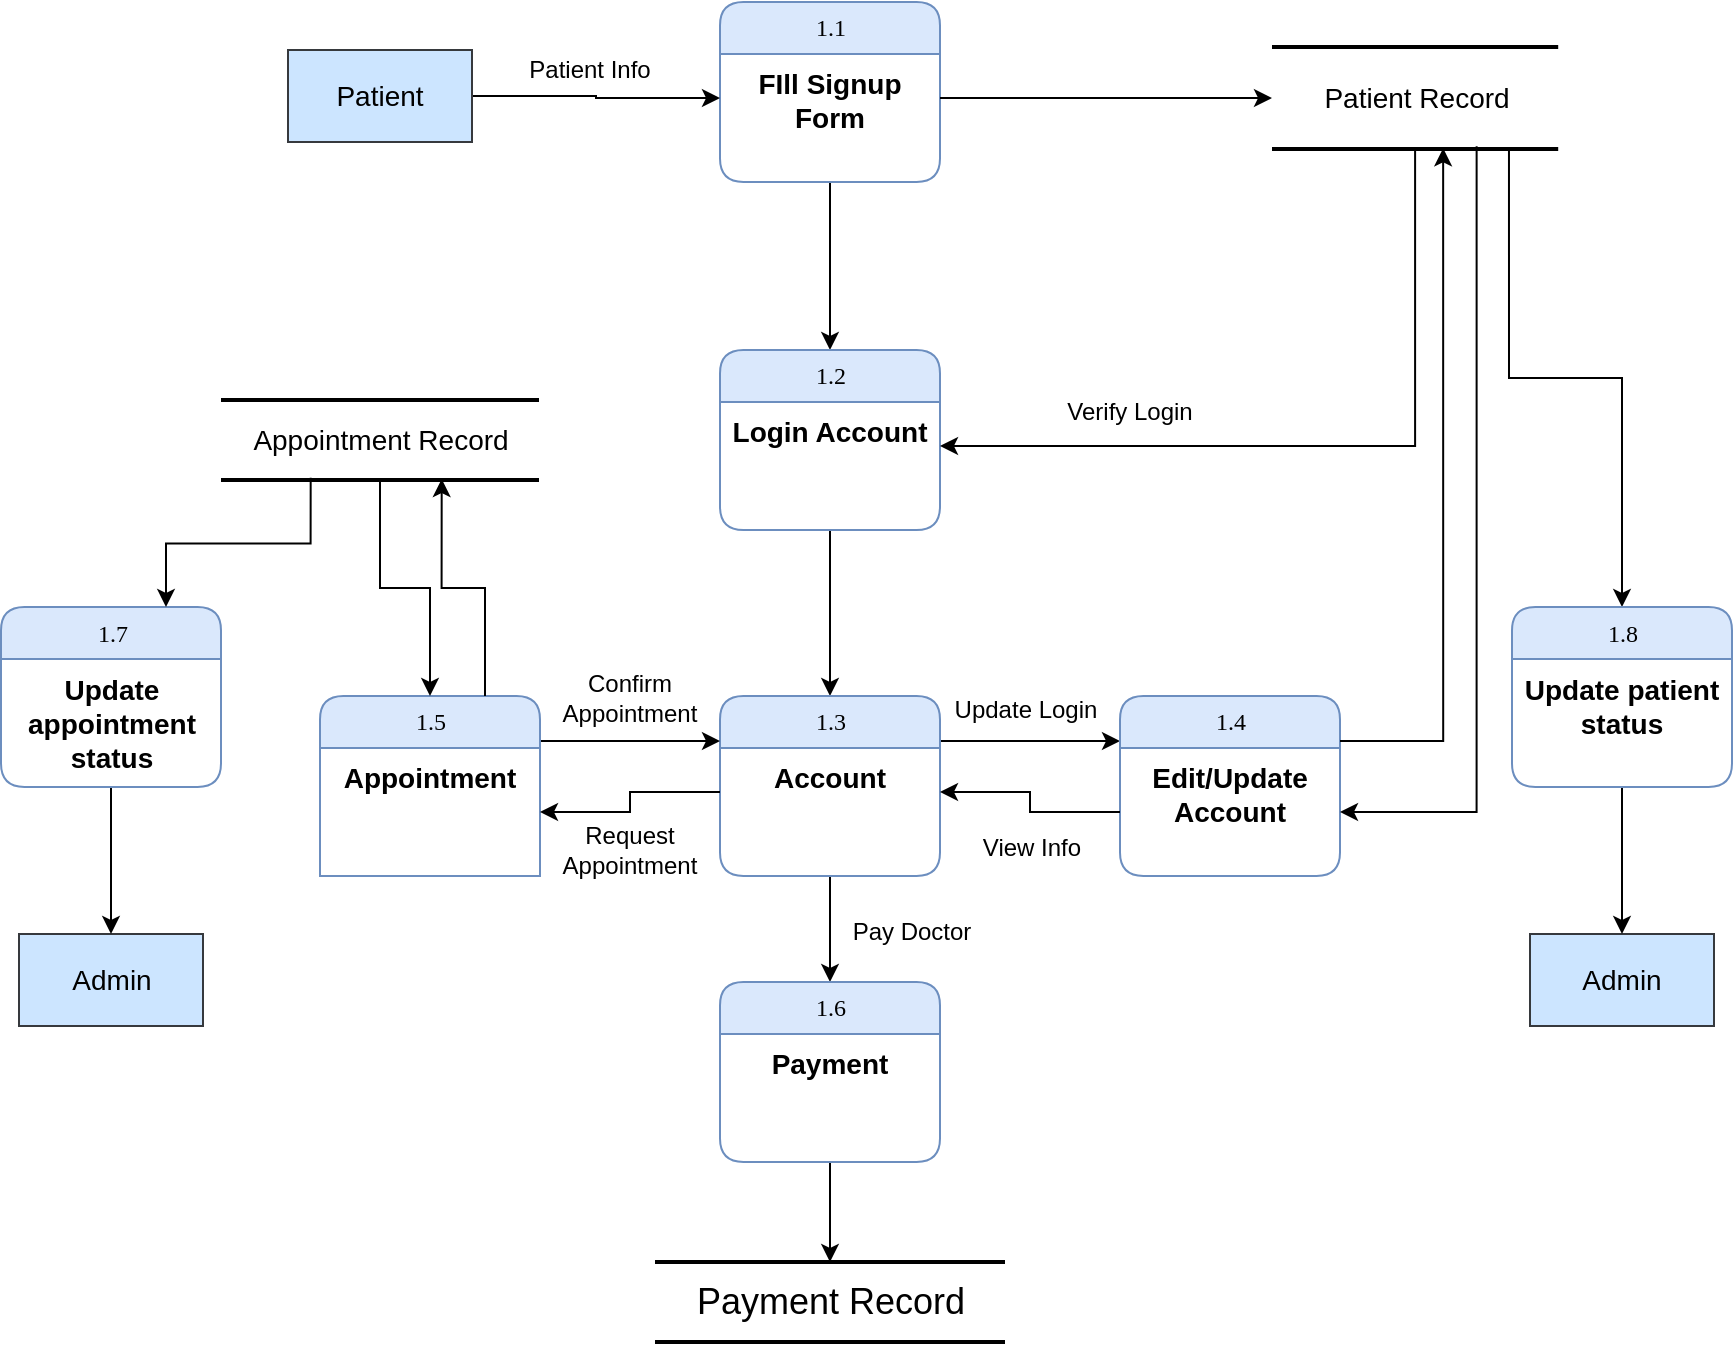 <mxfile version="23.1.6" type="device" pages="2">
  <diagram name="Page-1" id="b520641d-4fe3-3701-9064-5fc419738815">
    <mxGraphModel dx="1194" dy="575" grid="1" gridSize="10" guides="1" tooltips="1" connect="1" arrows="1" fold="1" page="1" pageScale="1" pageWidth="1100" pageHeight="850" background="none" math="0" shadow="0">
      <root>
        <mxCell id="0" />
        <mxCell id="1" parent="0" />
        <mxCell id="BUxcxvhgxLQ51h7OhQjl-6" style="edgeStyle=orthogonalEdgeStyle;rounded=0;orthogonalLoop=1;jettySize=auto;html=1;exitX=0.5;exitY=1;exitDx=0;exitDy=0;" parent="1" source="21ea969265ad0168-6" target="BUxcxvhgxLQ51h7OhQjl-3" edge="1">
          <mxGeometry relative="1" as="geometry" />
        </mxCell>
        <mxCell id="21ea969265ad0168-6" value="1.1" style="swimlane;html=1;fontStyle=0;childLayout=stackLayout;horizontal=1;startSize=26;horizontalStack=0;resizeParent=1;resizeLast=0;collapsible=1;marginBottom=0;swimlaneFillColor=#ffffff;align=center;rounded=1;shadow=0;comic=0;labelBackgroundColor=none;strokeWidth=1;fontFamily=Verdana;fontSize=12;fillColor=#dae8fc;strokeColor=#6c8ebf;" parent="1" vertex="1">
          <mxGeometry x="474" y="50" width="110" height="90" as="geometry" />
        </mxCell>
        <mxCell id="21ea969265ad0168-8" value="&lt;b&gt;&lt;font style=&quot;font-size: 14px;&quot;&gt;FIll Signup Form&lt;/font&gt;&lt;/b&gt;" style="text;html=1;strokeColor=none;fillColor=none;spacingLeft=4;spacingRight=4;whiteSpace=wrap;overflow=hidden;rotatable=0;points=[[0,0.5],[1,0.5]];portConstraint=eastwest;align=center;" parent="21ea969265ad0168-6" vertex="1">
          <mxGeometry y="26" width="110" height="44" as="geometry" />
        </mxCell>
        <mxCell id="21ea969265ad0168-30" value="&lt;font face=&quot;Helvetica&quot; style=&quot;font-size: 14px;&quot;&gt;Patient Record&lt;/font&gt;" style="html=1;rounded=0;shadow=0;comic=0;labelBackgroundColor=none;strokeWidth=2;fontFamily=Verdana;fontSize=12;align=center;shape=mxgraph.ios7ui.horLines;" parent="1" vertex="1">
          <mxGeometry x="750" y="72.5" width="143.1" height="51" as="geometry" />
        </mxCell>
        <mxCell id="BUxcxvhgxLQ51h7OhQjl-2" style="edgeStyle=orthogonalEdgeStyle;rounded=0;orthogonalLoop=1;jettySize=auto;html=1;exitX=1;exitY=0.5;exitDx=0;exitDy=0;" parent="1" source="BUxcxvhgxLQ51h7OhQjl-1" target="21ea969265ad0168-8" edge="1">
          <mxGeometry relative="1" as="geometry" />
        </mxCell>
        <mxCell id="BUxcxvhgxLQ51h7OhQjl-1" value="&lt;font style=&quot;font-size: 14px;&quot;&gt;Patient&lt;/font&gt;" style="rounded=0;whiteSpace=wrap;html=1;fillColor=#cce5ff;strokeColor=#36393d;" parent="1" vertex="1">
          <mxGeometry x="258" y="74" width="92" height="46" as="geometry" />
        </mxCell>
        <mxCell id="BUxcxvhgxLQ51h7OhQjl-13" style="edgeStyle=orthogonalEdgeStyle;rounded=0;orthogonalLoop=1;jettySize=auto;html=1;" parent="1" source="BUxcxvhgxLQ51h7OhQjl-3" target="BUxcxvhgxLQ51h7OhQjl-10" edge="1">
          <mxGeometry relative="1" as="geometry" />
        </mxCell>
        <mxCell id="BUxcxvhgxLQ51h7OhQjl-3" value="1.2" style="swimlane;html=1;fontStyle=0;childLayout=stackLayout;horizontal=1;startSize=26;horizontalStack=0;resizeParent=1;resizeLast=0;collapsible=1;marginBottom=0;swimlaneFillColor=#ffffff;align=center;rounded=1;shadow=0;comic=0;labelBackgroundColor=none;strokeWidth=1;fontFamily=Verdana;fontSize=12;fillColor=#dae8fc;strokeColor=#6c8ebf;" parent="1" vertex="1">
          <mxGeometry x="474" y="224" width="110" height="90" as="geometry" />
        </mxCell>
        <mxCell id="BUxcxvhgxLQ51h7OhQjl-4" value="&lt;span style=&quot;font-size: 14px;&quot;&gt;&lt;b&gt;Login Account&lt;/b&gt;&lt;/span&gt;" style="text;html=1;strokeColor=none;fillColor=none;spacingLeft=4;spacingRight=4;whiteSpace=wrap;overflow=hidden;rotatable=0;points=[[0,0.5],[1,0.5]];portConstraint=eastwest;align=center;" parent="BUxcxvhgxLQ51h7OhQjl-3" vertex="1">
          <mxGeometry y="26" width="110" height="44" as="geometry" />
        </mxCell>
        <mxCell id="BUxcxvhgxLQ51h7OhQjl-8" style="edgeStyle=orthogonalEdgeStyle;rounded=0;orthogonalLoop=1;jettySize=auto;html=1;exitX=1;exitY=0.5;exitDx=0;exitDy=0;" parent="1" source="21ea969265ad0168-8" target="21ea969265ad0168-30" edge="1">
          <mxGeometry relative="1" as="geometry" />
        </mxCell>
        <mxCell id="BUxcxvhgxLQ51h7OhQjl-21" style="edgeStyle=orthogonalEdgeStyle;rounded=0;orthogonalLoop=1;jettySize=auto;html=1;exitX=1;exitY=0.25;exitDx=0;exitDy=0;entryX=0;entryY=0.25;entryDx=0;entryDy=0;" parent="1" source="BUxcxvhgxLQ51h7OhQjl-10" target="BUxcxvhgxLQ51h7OhQjl-14" edge="1">
          <mxGeometry relative="1" as="geometry" />
        </mxCell>
        <mxCell id="BUxcxvhgxLQ51h7OhQjl-39" style="edgeStyle=orthogonalEdgeStyle;rounded=0;orthogonalLoop=1;jettySize=auto;html=1;exitX=0.5;exitY=1;exitDx=0;exitDy=0;" parent="1" source="BUxcxvhgxLQ51h7OhQjl-10" target="BUxcxvhgxLQ51h7OhQjl-36" edge="1">
          <mxGeometry relative="1" as="geometry" />
        </mxCell>
        <mxCell id="BUxcxvhgxLQ51h7OhQjl-10" value="1.3" style="swimlane;html=1;fontStyle=0;childLayout=stackLayout;horizontal=1;startSize=26;horizontalStack=0;resizeParent=1;resizeLast=0;collapsible=1;marginBottom=0;swimlaneFillColor=#ffffff;align=center;rounded=1;shadow=0;comic=0;labelBackgroundColor=none;strokeWidth=1;fontFamily=Verdana;fontSize=12;fillColor=#dae8fc;strokeColor=#6c8ebf;" parent="1" vertex="1">
          <mxGeometry x="474" y="397" width="110" height="90" as="geometry" />
        </mxCell>
        <mxCell id="BUxcxvhgxLQ51h7OhQjl-11" value="&lt;span style=&quot;font-size: 14px;&quot;&gt;&lt;b&gt;Account&lt;/b&gt;&lt;/span&gt;" style="text;html=1;strokeColor=none;fillColor=none;spacingLeft=4;spacingRight=4;whiteSpace=wrap;overflow=hidden;rotatable=0;points=[[0,0.5],[1,0.5]];portConstraint=eastwest;align=center;" parent="BUxcxvhgxLQ51h7OhQjl-10" vertex="1">
          <mxGeometry y="26" width="110" height="44" as="geometry" />
        </mxCell>
        <mxCell id="BUxcxvhgxLQ51h7OhQjl-12" value="&lt;font style=&quot;font-size: 14px;&quot;&gt;Admin&lt;/font&gt;" style="rounded=0;whiteSpace=wrap;html=1;fillColor=#cce5ff;strokeColor=#36393d;" parent="1" vertex="1">
          <mxGeometry x="879" y="516" width="92" height="46" as="geometry" />
        </mxCell>
        <mxCell id="BUxcxvhgxLQ51h7OhQjl-14" value="1.4" style="swimlane;html=1;fontStyle=0;childLayout=stackLayout;horizontal=1;startSize=26;horizontalStack=0;resizeParent=1;resizeLast=0;collapsible=1;marginBottom=0;swimlaneFillColor=#ffffff;align=center;rounded=1;shadow=0;comic=0;labelBackgroundColor=none;strokeWidth=1;fontFamily=Verdana;fontSize=12;fillColor=#dae8fc;strokeColor=#6c8ebf;" parent="1" vertex="1">
          <mxGeometry x="674" y="397" width="110" height="90" as="geometry" />
        </mxCell>
        <mxCell id="BUxcxvhgxLQ51h7OhQjl-15" value="&lt;span style=&quot;font-size: 14px;&quot;&gt;&lt;b&gt;Edit/Update&lt;br&gt;Account&lt;br&gt;&lt;/b&gt;&lt;/span&gt;" style="text;html=1;strokeColor=none;fillColor=none;spacingLeft=4;spacingRight=4;whiteSpace=wrap;overflow=hidden;rotatable=0;points=[[0,0.5],[1,0.5]];portConstraint=eastwest;align=center;" parent="BUxcxvhgxLQ51h7OhQjl-14" vertex="1">
          <mxGeometry y="26" width="110" height="64" as="geometry" />
        </mxCell>
        <mxCell id="BUxcxvhgxLQ51h7OhQjl-22" style="edgeStyle=orthogonalEdgeStyle;rounded=0;orthogonalLoop=1;jettySize=auto;html=1;exitX=0;exitY=0.5;exitDx=0;exitDy=0;entryX=1;entryY=0.5;entryDx=0;entryDy=0;" parent="1" source="BUxcxvhgxLQ51h7OhQjl-15" target="BUxcxvhgxLQ51h7OhQjl-11" edge="1">
          <mxGeometry relative="1" as="geometry" />
        </mxCell>
        <mxCell id="BUxcxvhgxLQ51h7OhQjl-9" style="edgeStyle=orthogonalEdgeStyle;rounded=0;orthogonalLoop=1;jettySize=auto;html=1;entryX=1;entryY=0.5;entryDx=0;entryDy=0;" parent="1" source="21ea969265ad0168-30" target="BUxcxvhgxLQ51h7OhQjl-4" edge="1">
          <mxGeometry relative="1" as="geometry" />
        </mxCell>
        <mxCell id="BUxcxvhgxLQ51h7OhQjl-23" style="edgeStyle=orthogonalEdgeStyle;rounded=0;orthogonalLoop=1;jettySize=auto;html=1;exitX=1;exitY=0.25;exitDx=0;exitDy=0;entryX=0.598;entryY=0.993;entryDx=0;entryDy=0;entryPerimeter=0;" parent="1" source="BUxcxvhgxLQ51h7OhQjl-14" target="21ea969265ad0168-30" edge="1">
          <mxGeometry relative="1" as="geometry" />
        </mxCell>
        <mxCell id="BUxcxvhgxLQ51h7OhQjl-25" style="edgeStyle=orthogonalEdgeStyle;rounded=0;orthogonalLoop=1;jettySize=auto;html=1;exitX=0.715;exitY=0.973;exitDx=0;exitDy=0;exitPerimeter=0;" parent="1" source="21ea969265ad0168-30" target="BUxcxvhgxLQ51h7OhQjl-15" edge="1">
          <mxGeometry relative="1" as="geometry" />
        </mxCell>
        <mxCell id="BUxcxvhgxLQ51h7OhQjl-28" style="edgeStyle=orthogonalEdgeStyle;rounded=0;orthogonalLoop=1;jettySize=auto;html=1;exitX=1;exitY=0.25;exitDx=0;exitDy=0;entryX=0;entryY=0.25;entryDx=0;entryDy=0;" parent="1" source="BUxcxvhgxLQ51h7OhQjl-26" target="BUxcxvhgxLQ51h7OhQjl-10" edge="1">
          <mxGeometry relative="1" as="geometry" />
        </mxCell>
        <mxCell id="BUxcxvhgxLQ51h7OhQjl-26" value="1.5" style="swimlane;html=1;fontStyle=0;childLayout=stackLayout;horizontal=1;startSize=26;horizontalStack=0;resizeParent=1;resizeLast=0;collapsible=1;marginBottom=0;swimlaneFillColor=#ffffff;align=center;rounded=1;shadow=0;comic=0;labelBackgroundColor=none;strokeWidth=1;fontFamily=Verdana;fontSize=12;fillColor=#dae8fc;strokeColor=#6c8ebf;" parent="1" vertex="1">
          <mxGeometry x="274" y="397" width="110" height="90" as="geometry" />
        </mxCell>
        <mxCell id="BUxcxvhgxLQ51h7OhQjl-27" value="&lt;span style=&quot;font-size: 14px;&quot;&gt;&lt;b&gt;Appointment&lt;br&gt;&lt;/b&gt;&lt;/span&gt;" style="text;html=1;spacingLeft=4;spacingRight=4;whiteSpace=wrap;overflow=hidden;rotatable=0;points=[[0,0.5],[1,0.5]];portConstraint=eastwest;align=center;fillColor=#FFFFFF;strokeColor=#6c8ebf;" parent="BUxcxvhgxLQ51h7OhQjl-26" vertex="1">
          <mxGeometry y="26" width="110" height="64" as="geometry" />
        </mxCell>
        <mxCell id="BUxcxvhgxLQ51h7OhQjl-30" style="edgeStyle=orthogonalEdgeStyle;rounded=0;orthogonalLoop=1;jettySize=auto;html=1;" parent="1" source="BUxcxvhgxLQ51h7OhQjl-11" target="BUxcxvhgxLQ51h7OhQjl-27" edge="1">
          <mxGeometry relative="1" as="geometry" />
        </mxCell>
        <mxCell id="BUxcxvhgxLQ51h7OhQjl-33" style="edgeStyle=orthogonalEdgeStyle;rounded=0;orthogonalLoop=1;jettySize=auto;html=1;entryX=0.5;entryY=0;entryDx=0;entryDy=0;" parent="1" source="BUxcxvhgxLQ51h7OhQjl-31" target="BUxcxvhgxLQ51h7OhQjl-26" edge="1">
          <mxGeometry relative="1" as="geometry" />
        </mxCell>
        <mxCell id="BUxcxvhgxLQ51h7OhQjl-31" value="&lt;font face=&quot;Helvetica&quot; style=&quot;font-size: 14px;&quot;&gt;Appointment Record&lt;/font&gt;" style="html=1;rounded=0;shadow=0;comic=0;labelBackgroundColor=none;strokeWidth=2;fontFamily=Verdana;fontSize=12;align=center;shape=mxgraph.ios7ui.horLines;" parent="1" vertex="1">
          <mxGeometry x="224.5" y="249" width="159" height="40" as="geometry" />
        </mxCell>
        <mxCell id="BUxcxvhgxLQ51h7OhQjl-32" style="edgeStyle=orthogonalEdgeStyle;rounded=0;orthogonalLoop=1;jettySize=auto;html=1;exitX=0.75;exitY=0;exitDx=0;exitDy=0;entryX=0.694;entryY=0.988;entryDx=0;entryDy=0;entryPerimeter=0;" parent="1" source="BUxcxvhgxLQ51h7OhQjl-26" target="BUxcxvhgxLQ51h7OhQjl-31" edge="1">
          <mxGeometry relative="1" as="geometry" />
        </mxCell>
        <mxCell id="BUxcxvhgxLQ51h7OhQjl-34" value="&lt;font style=&quot;font-size: 14px;&quot;&gt;Admin&lt;/font&gt;" style="rounded=0;whiteSpace=wrap;html=1;fillColor=#cce5ff;strokeColor=#36393d;" parent="1" vertex="1">
          <mxGeometry x="123.5" y="516" width="92" height="46" as="geometry" />
        </mxCell>
        <mxCell id="BUxcxvhgxLQ51h7OhQjl-41" style="edgeStyle=orthogonalEdgeStyle;rounded=0;orthogonalLoop=1;jettySize=auto;html=1;" parent="1" source="BUxcxvhgxLQ51h7OhQjl-36" target="BUxcxvhgxLQ51h7OhQjl-40" edge="1">
          <mxGeometry relative="1" as="geometry" />
        </mxCell>
        <mxCell id="BUxcxvhgxLQ51h7OhQjl-36" value="1.6" style="swimlane;html=1;fontStyle=0;childLayout=stackLayout;horizontal=1;startSize=26;horizontalStack=0;resizeParent=1;resizeLast=0;collapsible=1;marginBottom=0;swimlaneFillColor=#ffffff;align=center;rounded=1;shadow=0;comic=0;labelBackgroundColor=none;strokeWidth=1;fontFamily=Verdana;fontSize=12;fillColor=#dae8fc;strokeColor=#6c8ebf;" parent="1" vertex="1">
          <mxGeometry x="474" y="540" width="110" height="90" as="geometry" />
        </mxCell>
        <mxCell id="BUxcxvhgxLQ51h7OhQjl-37" value="&lt;span style=&quot;font-size: 14px;&quot;&gt;&lt;b&gt;Payment&lt;br&gt;&lt;/b&gt;&lt;/span&gt;" style="text;html=1;strokeColor=none;fillColor=none;spacingLeft=4;spacingRight=4;whiteSpace=wrap;overflow=hidden;rotatable=0;points=[[0,0.5],[1,0.5]];portConstraint=eastwest;align=center;" parent="BUxcxvhgxLQ51h7OhQjl-36" vertex="1">
          <mxGeometry y="26" width="110" height="34" as="geometry" />
        </mxCell>
        <mxCell id="BUxcxvhgxLQ51h7OhQjl-40" value="&lt;font face=&quot;Helvetica&quot; style=&quot;font-size: 18px;&quot;&gt;Payment Record&lt;/font&gt;" style="html=1;rounded=0;shadow=0;comic=0;labelBackgroundColor=none;strokeWidth=2;fontFamily=Verdana;fontSize=12;align=center;shape=mxgraph.ios7ui.horLines;" parent="1" vertex="1">
          <mxGeometry x="441.5" y="680" width="175" height="40" as="geometry" />
        </mxCell>
        <mxCell id="BUxcxvhgxLQ51h7OhQjl-42" value="Patient Info" style="text;html=1;strokeColor=none;fillColor=none;align=center;verticalAlign=middle;whiteSpace=wrap;rounded=0;" parent="1" vertex="1">
          <mxGeometry x="369" y="69" width="80" height="30" as="geometry" />
        </mxCell>
        <mxCell id="BUxcxvhgxLQ51h7OhQjl-43" value="Verify Login" style="text;html=1;strokeColor=none;fillColor=none;align=center;verticalAlign=middle;whiteSpace=wrap;rounded=0;" parent="1" vertex="1">
          <mxGeometry x="639" y="240" width="80" height="30" as="geometry" />
        </mxCell>
        <mxCell id="BUxcxvhgxLQ51h7OhQjl-44" value="Update Login" style="text;html=1;strokeColor=none;fillColor=none;align=center;verticalAlign=middle;whiteSpace=wrap;rounded=0;" parent="1" vertex="1">
          <mxGeometry x="587" y="389" width="80" height="30" as="geometry" />
        </mxCell>
        <mxCell id="BUxcxvhgxLQ51h7OhQjl-45" value="View Info" style="text;html=1;strokeColor=none;fillColor=none;align=center;verticalAlign=middle;whiteSpace=wrap;rounded=0;" parent="1" vertex="1">
          <mxGeometry x="590" y="458" width="80" height="30" as="geometry" />
        </mxCell>
        <mxCell id="BUxcxvhgxLQ51h7OhQjl-46" value="Request&lt;br&gt;Appointment" style="text;html=1;strokeColor=none;fillColor=none;align=center;verticalAlign=middle;whiteSpace=wrap;rounded=0;" parent="1" vertex="1">
          <mxGeometry x="389" y="459" width="80" height="29" as="geometry" />
        </mxCell>
        <mxCell id="BUxcxvhgxLQ51h7OhQjl-47" value="Confirm&lt;br&gt;Appointment" style="text;html=1;strokeColor=none;fillColor=none;align=center;verticalAlign=middle;whiteSpace=wrap;rounded=0;" parent="1" vertex="1">
          <mxGeometry x="389" y="383" width="80" height="29" as="geometry" />
        </mxCell>
        <mxCell id="BUxcxvhgxLQ51h7OhQjl-48" value="Pay Doctor" style="text;html=1;strokeColor=none;fillColor=none;align=center;verticalAlign=middle;whiteSpace=wrap;rounded=0;" parent="1" vertex="1">
          <mxGeometry x="530" y="500" width="80" height="29" as="geometry" />
        </mxCell>
        <mxCell id="BUxcxvhgxLQ51h7OhQjl-53" style="edgeStyle=orthogonalEdgeStyle;rounded=0;orthogonalLoop=1;jettySize=auto;html=1;entryX=0.5;entryY=0;entryDx=0;entryDy=0;" parent="1" source="BUxcxvhgxLQ51h7OhQjl-50" target="BUxcxvhgxLQ51h7OhQjl-34" edge="1">
          <mxGeometry relative="1" as="geometry" />
        </mxCell>
        <mxCell id="BUxcxvhgxLQ51h7OhQjl-50" value="1.7" style="swimlane;html=1;fontStyle=0;childLayout=stackLayout;horizontal=1;startSize=26;horizontalStack=0;resizeParent=1;resizeLast=0;collapsible=1;marginBottom=0;swimlaneFillColor=#ffffff;align=center;rounded=1;shadow=0;comic=0;labelBackgroundColor=none;strokeWidth=1;fontFamily=Verdana;fontSize=12;fillColor=#dae8fc;strokeColor=#6c8ebf;" parent="1" vertex="1">
          <mxGeometry x="114.5" y="352.5" width="110" height="90" as="geometry" />
        </mxCell>
        <mxCell id="BUxcxvhgxLQ51h7OhQjl-51" value="&lt;span style=&quot;font-size: 14px;&quot;&gt;&lt;b&gt;Update appointment status&lt;br&gt;&lt;/b&gt;&lt;/span&gt;" style="text;html=1;strokeColor=none;fillColor=none;spacingLeft=4;spacingRight=4;whiteSpace=wrap;overflow=hidden;rotatable=0;points=[[0,0.5],[1,0.5]];portConstraint=eastwest;align=center;" parent="BUxcxvhgxLQ51h7OhQjl-50" vertex="1">
          <mxGeometry y="26" width="110" height="54" as="geometry" />
        </mxCell>
        <mxCell id="BUxcxvhgxLQ51h7OhQjl-52" style="edgeStyle=orthogonalEdgeStyle;rounded=0;orthogonalLoop=1;jettySize=auto;html=1;exitX=0.282;exitY=0.971;exitDx=0;exitDy=0;entryX=0.75;entryY=0;entryDx=0;entryDy=0;exitPerimeter=0;" parent="1" source="BUxcxvhgxLQ51h7OhQjl-31" target="BUxcxvhgxLQ51h7OhQjl-50" edge="1">
          <mxGeometry relative="1" as="geometry" />
        </mxCell>
        <mxCell id="BUxcxvhgxLQ51h7OhQjl-56" value="" style="edgeStyle=orthogonalEdgeStyle;rounded=0;orthogonalLoop=1;jettySize=auto;html=1;exitX=0.828;exitY=1.001;exitDx=0;exitDy=0;exitPerimeter=0;" parent="1" source="21ea969265ad0168-30" target="BUxcxvhgxLQ51h7OhQjl-54" edge="1">
          <mxGeometry relative="1" as="geometry">
            <mxPoint x="868" y="124" as="sourcePoint" />
            <mxPoint x="895" y="516" as="targetPoint" />
          </mxGeometry>
        </mxCell>
        <mxCell id="BUxcxvhgxLQ51h7OhQjl-57" style="edgeStyle=orthogonalEdgeStyle;rounded=0;orthogonalLoop=1;jettySize=auto;html=1;entryX=0.5;entryY=0;entryDx=0;entryDy=0;" parent="1" source="BUxcxvhgxLQ51h7OhQjl-54" target="BUxcxvhgxLQ51h7OhQjl-12" edge="1">
          <mxGeometry relative="1" as="geometry" />
        </mxCell>
        <mxCell id="BUxcxvhgxLQ51h7OhQjl-54" value="1.8" style="swimlane;html=1;fontStyle=0;childLayout=stackLayout;horizontal=1;startSize=26;horizontalStack=0;resizeParent=1;resizeLast=0;collapsible=1;marginBottom=0;swimlaneFillColor=#ffffff;align=center;rounded=1;shadow=0;comic=0;labelBackgroundColor=none;strokeWidth=1;fontFamily=Verdana;fontSize=12;fillColor=#dae8fc;strokeColor=#6c8ebf;" parent="1" vertex="1">
          <mxGeometry x="870" y="352.5" width="110" height="90" as="geometry" />
        </mxCell>
        <mxCell id="BUxcxvhgxLQ51h7OhQjl-55" value="&lt;span style=&quot;font-size: 14px;&quot;&gt;&lt;b&gt;Update patient status&lt;br&gt;&lt;/b&gt;&lt;/span&gt;" style="text;html=1;strokeColor=none;fillColor=none;spacingLeft=4;spacingRight=4;whiteSpace=wrap;overflow=hidden;rotatable=0;points=[[0,0.5],[1,0.5]];portConstraint=eastwest;align=center;" parent="BUxcxvhgxLQ51h7OhQjl-54" vertex="1">
          <mxGeometry y="26" width="110" height="54" as="geometry" />
        </mxCell>
      </root>
    </mxGraphModel>
  </diagram>
  <diagram id="jU0u2yFOS1s0FVs4eJQr" name="Page-2">
    <mxGraphModel dx="1194" dy="575" grid="1" gridSize="10" guides="1" tooltips="1" connect="1" arrows="1" fold="1" page="1" pageScale="1" pageWidth="1100" pageHeight="850" math="0" shadow="0">
      <root>
        <mxCell id="0" />
        <mxCell id="1" parent="0" />
        <mxCell id="prlREoOOM4LnNE4nV9ip-1" style="edgeStyle=orthogonalEdgeStyle;rounded=0;orthogonalLoop=1;jettySize=auto;html=1;exitX=0.5;exitY=1;exitDx=0;exitDy=0;" parent="1" source="prlREoOOM4LnNE4nV9ip-2" target="prlREoOOM4LnNE4nV9ip-8" edge="1">
          <mxGeometry relative="1" as="geometry" />
        </mxCell>
        <mxCell id="prlREoOOM4LnNE4nV9ip-2" value="1.1" style="swimlane;html=1;fontStyle=0;childLayout=stackLayout;horizontal=1;startSize=26;fillColor=#dae8fc;horizontalStack=0;resizeParent=1;resizeLast=0;collapsible=1;marginBottom=0;swimlaneFillColor=#ffffff;align=center;rounded=1;shadow=0;comic=0;labelBackgroundColor=none;strokeWidth=1;fontFamily=Verdana;fontSize=12;strokeColor=#6c8ebf;" parent="1" vertex="1">
          <mxGeometry x="474" y="50" width="110" height="90" as="geometry" />
        </mxCell>
        <mxCell id="prlREoOOM4LnNE4nV9ip-3" value="&lt;b&gt;&lt;font style=&quot;font-size: 14px;&quot;&gt;FIll Signup Form&lt;/font&gt;&lt;/b&gt;" style="text;html=1;strokeColor=none;fillColor=none;spacingLeft=4;spacingRight=4;whiteSpace=wrap;overflow=hidden;rotatable=0;points=[[0,0.5],[1,0.5]];portConstraint=eastwest;align=center;" parent="prlREoOOM4LnNE4nV9ip-2" vertex="1">
          <mxGeometry y="26" width="110" height="44" as="geometry" />
        </mxCell>
        <mxCell id="prlREoOOM4LnNE4nV9ip-4" value="&lt;font face=&quot;Helvetica&quot; style=&quot;font-size: 14px;&quot;&gt;Doctor Record&lt;/font&gt;" style="html=1;rounded=0;shadow=0;comic=0;labelBackgroundColor=none;strokeWidth=2;fontFamily=Verdana;fontSize=12;align=center;shape=mxgraph.ios7ui.horLines;" parent="1" vertex="1">
          <mxGeometry x="750" y="72.5" width="143.1" height="51" as="geometry" />
        </mxCell>
        <mxCell id="prlREoOOM4LnNE4nV9ip-5" style="edgeStyle=orthogonalEdgeStyle;rounded=0;orthogonalLoop=1;jettySize=auto;html=1;exitX=1;exitY=0.5;exitDx=0;exitDy=0;" parent="1" source="prlREoOOM4LnNE4nV9ip-6" target="prlREoOOM4LnNE4nV9ip-3" edge="1">
          <mxGeometry relative="1" as="geometry" />
        </mxCell>
        <mxCell id="prlREoOOM4LnNE4nV9ip-6" value="&lt;font style=&quot;font-size: 14px;&quot;&gt;Doctor&lt;/font&gt;" style="rounded=0;whiteSpace=wrap;html=1;fillColor=#cce5ff;strokeColor=#36393d;" parent="1" vertex="1">
          <mxGeometry x="258" y="74" width="92" height="46" as="geometry" />
        </mxCell>
        <mxCell id="prlREoOOM4LnNE4nV9ip-7" style="edgeStyle=orthogonalEdgeStyle;rounded=0;orthogonalLoop=1;jettySize=auto;html=1;" parent="1" source="prlREoOOM4LnNE4nV9ip-8" target="prlREoOOM4LnNE4nV9ip-13" edge="1">
          <mxGeometry relative="1" as="geometry" />
        </mxCell>
        <mxCell id="prlREoOOM4LnNE4nV9ip-8" value="1.2" style="swimlane;html=1;fontStyle=0;childLayout=stackLayout;horizontal=1;startSize=26;fillColor=#dae8fc;horizontalStack=0;resizeParent=1;resizeLast=0;collapsible=1;marginBottom=0;swimlaneFillColor=#ffffff;align=center;rounded=1;shadow=0;comic=0;labelBackgroundColor=none;strokeWidth=1;fontFamily=Verdana;fontSize=12;strokeColor=#6c8ebf;" parent="1" vertex="1">
          <mxGeometry x="474" y="224" width="110" height="90" as="geometry" />
        </mxCell>
        <mxCell id="prlREoOOM4LnNE4nV9ip-9" value="&lt;span style=&quot;font-size: 14px;&quot;&gt;&lt;b&gt;Login Account&lt;/b&gt;&lt;/span&gt;" style="text;html=1;strokeColor=none;fillColor=none;spacingLeft=4;spacingRight=4;whiteSpace=wrap;overflow=hidden;rotatable=0;points=[[0,0.5],[1,0.5]];portConstraint=eastwest;align=center;" parent="prlREoOOM4LnNE4nV9ip-8" vertex="1">
          <mxGeometry y="26" width="110" height="44" as="geometry" />
        </mxCell>
        <mxCell id="prlREoOOM4LnNE4nV9ip-10" style="edgeStyle=orthogonalEdgeStyle;rounded=0;orthogonalLoop=1;jettySize=auto;html=1;exitX=1;exitY=0.5;exitDx=0;exitDy=0;" parent="1" source="prlREoOOM4LnNE4nV9ip-3" target="prlREoOOM4LnNE4nV9ip-4" edge="1">
          <mxGeometry relative="1" as="geometry" />
        </mxCell>
        <mxCell id="prlREoOOM4LnNE4nV9ip-11" style="edgeStyle=orthogonalEdgeStyle;rounded=0;orthogonalLoop=1;jettySize=auto;html=1;exitX=1;exitY=0.25;exitDx=0;exitDy=0;entryX=0;entryY=0.25;entryDx=0;entryDy=0;" parent="1" source="prlREoOOM4LnNE4nV9ip-13" target="prlREoOOM4LnNE4nV9ip-16" edge="1">
          <mxGeometry relative="1" as="geometry" />
        </mxCell>
        <mxCell id="prlREoOOM4LnNE4nV9ip-13" value="1.3" style="swimlane;html=1;fontStyle=0;childLayout=stackLayout;horizontal=1;startSize=26;fillColor=#dae8fc;horizontalStack=0;resizeParent=1;resizeLast=0;collapsible=1;marginBottom=0;swimlaneFillColor=#ffffff;align=center;rounded=1;shadow=0;comic=0;labelBackgroundColor=none;strokeWidth=1;fontFamily=Verdana;fontSize=12;strokeColor=#6c8ebf;" parent="1" vertex="1">
          <mxGeometry x="474" y="397" width="110" height="90" as="geometry" />
        </mxCell>
        <mxCell id="prlREoOOM4LnNE4nV9ip-14" value="&lt;span style=&quot;font-size: 14px;&quot;&gt;&lt;b&gt;Account&lt;/b&gt;&lt;/span&gt;" style="text;html=1;strokeColor=none;fillColor=none;spacingLeft=4;spacingRight=4;whiteSpace=wrap;overflow=hidden;rotatable=0;points=[[0,0.5],[1,0.5]];portConstraint=eastwest;align=center;" parent="prlREoOOM4LnNE4nV9ip-13" vertex="1">
          <mxGeometry y="26" width="110" height="44" as="geometry" />
        </mxCell>
        <mxCell id="prlREoOOM4LnNE4nV9ip-15" value="&lt;font style=&quot;font-size: 14px;&quot;&gt;Admin&lt;/font&gt;" style="rounded=0;whiteSpace=wrap;html=1;fillColor=#cce5ff;strokeColor=#36393d;" parent="1" vertex="1">
          <mxGeometry x="879" y="516" width="92" height="46" as="geometry" />
        </mxCell>
        <mxCell id="prlREoOOM4LnNE4nV9ip-16" value="1.4" style="swimlane;html=1;fontStyle=0;childLayout=stackLayout;horizontal=1;startSize=26;fillColor=#dae8fc;horizontalStack=0;resizeParent=1;resizeLast=0;collapsible=1;marginBottom=0;swimlaneFillColor=#ffffff;align=center;rounded=1;shadow=0;comic=0;labelBackgroundColor=none;strokeWidth=1;fontFamily=Verdana;fontSize=12;strokeColor=#6c8ebf;" parent="1" vertex="1">
          <mxGeometry x="674" y="397" width="110" height="90" as="geometry" />
        </mxCell>
        <mxCell id="prlREoOOM4LnNE4nV9ip-17" value="&lt;span style=&quot;font-size: 14px;&quot;&gt;&lt;b&gt;Edit/Update&lt;br&gt;Account&lt;br&gt;&lt;/b&gt;&lt;/span&gt;" style="text;html=1;strokeColor=#6c8ebf;fillColor=#FFFFFF;spacingLeft=4;spacingRight=4;whiteSpace=wrap;overflow=hidden;rotatable=0;points=[[0,0.5],[1,0.5]];portConstraint=eastwest;align=center;" parent="prlREoOOM4LnNE4nV9ip-16" vertex="1">
          <mxGeometry y="26" width="110" height="64" as="geometry" />
        </mxCell>
        <mxCell id="prlREoOOM4LnNE4nV9ip-18" style="edgeStyle=orthogonalEdgeStyle;rounded=0;orthogonalLoop=1;jettySize=auto;html=1;exitX=0;exitY=0.5;exitDx=0;exitDy=0;entryX=1;entryY=0.5;entryDx=0;entryDy=0;" parent="1" source="prlREoOOM4LnNE4nV9ip-17" target="prlREoOOM4LnNE4nV9ip-14" edge="1">
          <mxGeometry relative="1" as="geometry" />
        </mxCell>
        <mxCell id="prlREoOOM4LnNE4nV9ip-19" style="edgeStyle=orthogonalEdgeStyle;rounded=0;orthogonalLoop=1;jettySize=auto;html=1;entryX=1;entryY=0.5;entryDx=0;entryDy=0;" parent="1" source="prlREoOOM4LnNE4nV9ip-4" target="prlREoOOM4LnNE4nV9ip-9" edge="1">
          <mxGeometry relative="1" as="geometry" />
        </mxCell>
        <mxCell id="prlREoOOM4LnNE4nV9ip-20" style="edgeStyle=orthogonalEdgeStyle;rounded=0;orthogonalLoop=1;jettySize=auto;html=1;exitX=1;exitY=0.25;exitDx=0;exitDy=0;entryX=0.598;entryY=0.993;entryDx=0;entryDy=0;entryPerimeter=0;" parent="1" source="prlREoOOM4LnNE4nV9ip-16" target="prlREoOOM4LnNE4nV9ip-4" edge="1">
          <mxGeometry relative="1" as="geometry" />
        </mxCell>
        <mxCell id="prlREoOOM4LnNE4nV9ip-21" style="edgeStyle=orthogonalEdgeStyle;rounded=0;orthogonalLoop=1;jettySize=auto;html=1;exitX=0.715;exitY=0.973;exitDx=0;exitDy=0;exitPerimeter=0;" parent="1" source="prlREoOOM4LnNE4nV9ip-4" target="prlREoOOM4LnNE4nV9ip-17" edge="1">
          <mxGeometry relative="1" as="geometry" />
        </mxCell>
        <mxCell id="prlREoOOM4LnNE4nV9ip-23" value="1.5" style="swimlane;html=1;fontStyle=0;childLayout=stackLayout;horizontal=1;startSize=26;fillColor=#dae8fc;horizontalStack=0;resizeParent=1;resizeLast=0;collapsible=1;marginBottom=0;swimlaneFillColor=#ffffff;align=center;rounded=1;shadow=0;comic=0;labelBackgroundColor=none;strokeWidth=1;fontFamily=Verdana;fontSize=12;strokeColor=#6c8ebf;" parent="1" vertex="1">
          <mxGeometry x="274" y="397" width="110" height="90" as="geometry" />
        </mxCell>
        <mxCell id="prlREoOOM4LnNE4nV9ip-24" value="&lt;span style=&quot;font-size: 14px;&quot;&gt;&lt;b&gt;Doctor Appointments&lt;br&gt;&lt;/b&gt;&lt;/span&gt;" style="text;html=1;strokeColor=none;fillColor=none;spacingLeft=4;spacingRight=4;whiteSpace=wrap;overflow=hidden;rotatable=0;points=[[0,0.5],[1,0.5]];portConstraint=eastwest;align=center;" parent="prlREoOOM4LnNE4nV9ip-23" vertex="1">
          <mxGeometry y="26" width="110" height="64" as="geometry" />
        </mxCell>
        <mxCell id="prlREoOOM4LnNE4nV9ip-26" style="edgeStyle=orthogonalEdgeStyle;rounded=0;orthogonalLoop=1;jettySize=auto;html=1;entryX=0.5;entryY=0;entryDx=0;entryDy=0;" parent="1" source="prlREoOOM4LnNE4nV9ip-27" target="prlREoOOM4LnNE4nV9ip-23" edge="1">
          <mxGeometry relative="1" as="geometry" />
        </mxCell>
        <mxCell id="prlREoOOM4LnNE4nV9ip-27" value="&lt;font face=&quot;Helvetica&quot; style=&quot;font-size: 14px;&quot;&gt;Appointment Record&lt;/font&gt;" style="html=1;rounded=0;shadow=0;comic=0;labelBackgroundColor=none;strokeWidth=2;fontFamily=Verdana;fontSize=12;align=center;shape=mxgraph.ios7ui.horLines;" parent="1" vertex="1">
          <mxGeometry x="224.5" y="249" width="159" height="40" as="geometry" />
        </mxCell>
        <mxCell id="prlREoOOM4LnNE4nV9ip-29" value="&lt;font style=&quot;font-size: 14px;&quot;&gt;Admin&lt;/font&gt;" style="rounded=0;whiteSpace=wrap;html=1;fillColor=#cce5ff;strokeColor=#36393d;" parent="1" vertex="1">
          <mxGeometry x="123.5" y="516" width="92" height="46" as="geometry" />
        </mxCell>
        <mxCell id="prlREoOOM4LnNE4nV9ip-34" value="Doctor Info" style="text;html=1;strokeColor=none;fillColor=none;align=center;verticalAlign=middle;whiteSpace=wrap;rounded=0;" parent="1" vertex="1">
          <mxGeometry x="369" y="69" width="80" height="30" as="geometry" />
        </mxCell>
        <mxCell id="prlREoOOM4LnNE4nV9ip-35" value="Verify Login" style="text;html=1;strokeColor=none;fillColor=none;align=center;verticalAlign=middle;whiteSpace=wrap;rounded=0;" parent="1" vertex="1">
          <mxGeometry x="639" y="240" width="80" height="30" as="geometry" />
        </mxCell>
        <mxCell id="prlREoOOM4LnNE4nV9ip-36" value="Update info" style="text;html=1;strokeColor=none;fillColor=none;align=center;verticalAlign=middle;whiteSpace=wrap;rounded=0;" parent="1" vertex="1">
          <mxGeometry x="587" y="389" width="80" height="30" as="geometry" />
        </mxCell>
        <mxCell id="prlREoOOM4LnNE4nV9ip-37" value="View Info" style="text;html=1;strokeColor=none;fillColor=none;align=center;verticalAlign=middle;whiteSpace=wrap;rounded=0;" parent="1" vertex="1">
          <mxGeometry x="590" y="458" width="80" height="30" as="geometry" />
        </mxCell>
        <mxCell id="prlREoOOM4LnNE4nV9ip-39" value="View&lt;br&gt;Appointments" style="text;html=1;strokeColor=none;fillColor=none;align=center;verticalAlign=middle;whiteSpace=wrap;rounded=0;" parent="1" vertex="1">
          <mxGeometry x="390" y="461" width="80" height="29" as="geometry" />
        </mxCell>
        <mxCell id="prlREoOOM4LnNE4nV9ip-42" style="edgeStyle=orthogonalEdgeStyle;rounded=0;orthogonalLoop=1;jettySize=auto;html=1;entryX=0.5;entryY=0;entryDx=0;entryDy=0;" parent="1" source="prlREoOOM4LnNE4nV9ip-43" target="prlREoOOM4LnNE4nV9ip-29" edge="1">
          <mxGeometry relative="1" as="geometry" />
        </mxCell>
        <mxCell id="prlREoOOM4LnNE4nV9ip-43" value="1.7" style="swimlane;html=1;fontStyle=0;childLayout=stackLayout;horizontal=1;startSize=26;fillColor=#dae8fc;horizontalStack=0;resizeParent=1;resizeLast=0;collapsible=1;marginBottom=0;swimlaneFillColor=#ffffff;align=center;rounded=1;shadow=0;comic=0;labelBackgroundColor=none;strokeWidth=1;fontFamily=Verdana;fontSize=12;strokeColor=#6c8ebf;" parent="1" vertex="1">
          <mxGeometry x="114.5" y="352.5" width="110" height="90" as="geometry" />
        </mxCell>
        <mxCell id="prlREoOOM4LnNE4nV9ip-44" value="&lt;span style=&quot;font-size: 14px;&quot;&gt;&lt;b&gt;Update appointment status&lt;br&gt;&lt;/b&gt;&lt;/span&gt;" style="text;html=1;strokeColor=none;fillColor=none;spacingLeft=4;spacingRight=4;whiteSpace=wrap;overflow=hidden;rotatable=0;points=[[0,0.5],[1,0.5]];portConstraint=eastwest;align=center;" parent="prlREoOOM4LnNE4nV9ip-43" vertex="1">
          <mxGeometry y="26" width="110" height="54" as="geometry" />
        </mxCell>
        <mxCell id="prlREoOOM4LnNE4nV9ip-45" style="edgeStyle=orthogonalEdgeStyle;rounded=0;orthogonalLoop=1;jettySize=auto;html=1;exitX=0.282;exitY=0.971;exitDx=0;exitDy=0;entryX=0.75;entryY=0;entryDx=0;entryDy=0;exitPerimeter=0;" parent="1" source="prlREoOOM4LnNE4nV9ip-27" target="prlREoOOM4LnNE4nV9ip-43" edge="1">
          <mxGeometry relative="1" as="geometry" />
        </mxCell>
        <mxCell id="prlREoOOM4LnNE4nV9ip-46" value="" style="edgeStyle=orthogonalEdgeStyle;rounded=0;orthogonalLoop=1;jettySize=auto;html=1;exitX=0.828;exitY=1.001;exitDx=0;exitDy=0;exitPerimeter=0;" parent="1" source="prlREoOOM4LnNE4nV9ip-4" target="prlREoOOM4LnNE4nV9ip-48" edge="1">
          <mxGeometry relative="1" as="geometry">
            <mxPoint x="868" y="124" as="sourcePoint" />
            <mxPoint x="895" y="516" as="targetPoint" />
          </mxGeometry>
        </mxCell>
        <mxCell id="prlREoOOM4LnNE4nV9ip-47" style="edgeStyle=orthogonalEdgeStyle;rounded=0;orthogonalLoop=1;jettySize=auto;html=1;entryX=0.5;entryY=0;entryDx=0;entryDy=0;" parent="1" source="prlREoOOM4LnNE4nV9ip-48" target="prlREoOOM4LnNE4nV9ip-15" edge="1">
          <mxGeometry relative="1" as="geometry" />
        </mxCell>
        <mxCell id="prlREoOOM4LnNE4nV9ip-48" value="1.8" style="swimlane;html=1;fontStyle=0;childLayout=stackLayout;horizontal=1;startSize=26;fillColor=#dae8fc;horizontalStack=0;resizeParent=1;resizeLast=0;collapsible=1;marginBottom=0;swimlaneFillColor=#ffffff;align=center;rounded=1;shadow=0;comic=0;labelBackgroundColor=none;strokeWidth=1;fontFamily=Verdana;fontSize=12;strokeColor=#6c8ebf;" parent="1" vertex="1">
          <mxGeometry x="870" y="352.5" width="110" height="90" as="geometry" />
        </mxCell>
        <mxCell id="prlREoOOM4LnNE4nV9ip-49" value="&lt;span style=&quot;font-size: 14px;&quot;&gt;&lt;b&gt;Update doctor status&lt;br&gt;&lt;/b&gt;&lt;/span&gt;" style="text;html=1;strokeColor=none;fillColor=none;spacingLeft=4;spacingRight=4;whiteSpace=wrap;overflow=hidden;rotatable=0;points=[[0,0.5],[1,0.5]];portConstraint=eastwest;align=center;" parent="prlREoOOM4LnNE4nV9ip-48" vertex="1">
          <mxGeometry y="26" width="110" height="54" as="geometry" />
        </mxCell>
        <mxCell id="prlREoOOM4LnNE4nV9ip-50" value="Verified account" style="text;html=1;strokeColor=none;fillColor=none;align=center;verticalAlign=middle;whiteSpace=wrap;rounded=0;" parent="1" vertex="1">
          <mxGeometry x="449" y="340" width="80" height="30" as="geometry" />
        </mxCell>
        <mxCell id="prlREoOOM4LnNE4nV9ip-51" style="edgeStyle=orthogonalEdgeStyle;rounded=0;orthogonalLoop=1;jettySize=auto;html=1;" parent="1" source="prlREoOOM4LnNE4nV9ip-24" target="prlREoOOM4LnNE4nV9ip-14" edge="1">
          <mxGeometry relative="1" as="geometry" />
        </mxCell>
      </root>
    </mxGraphModel>
  </diagram>
</mxfile>
